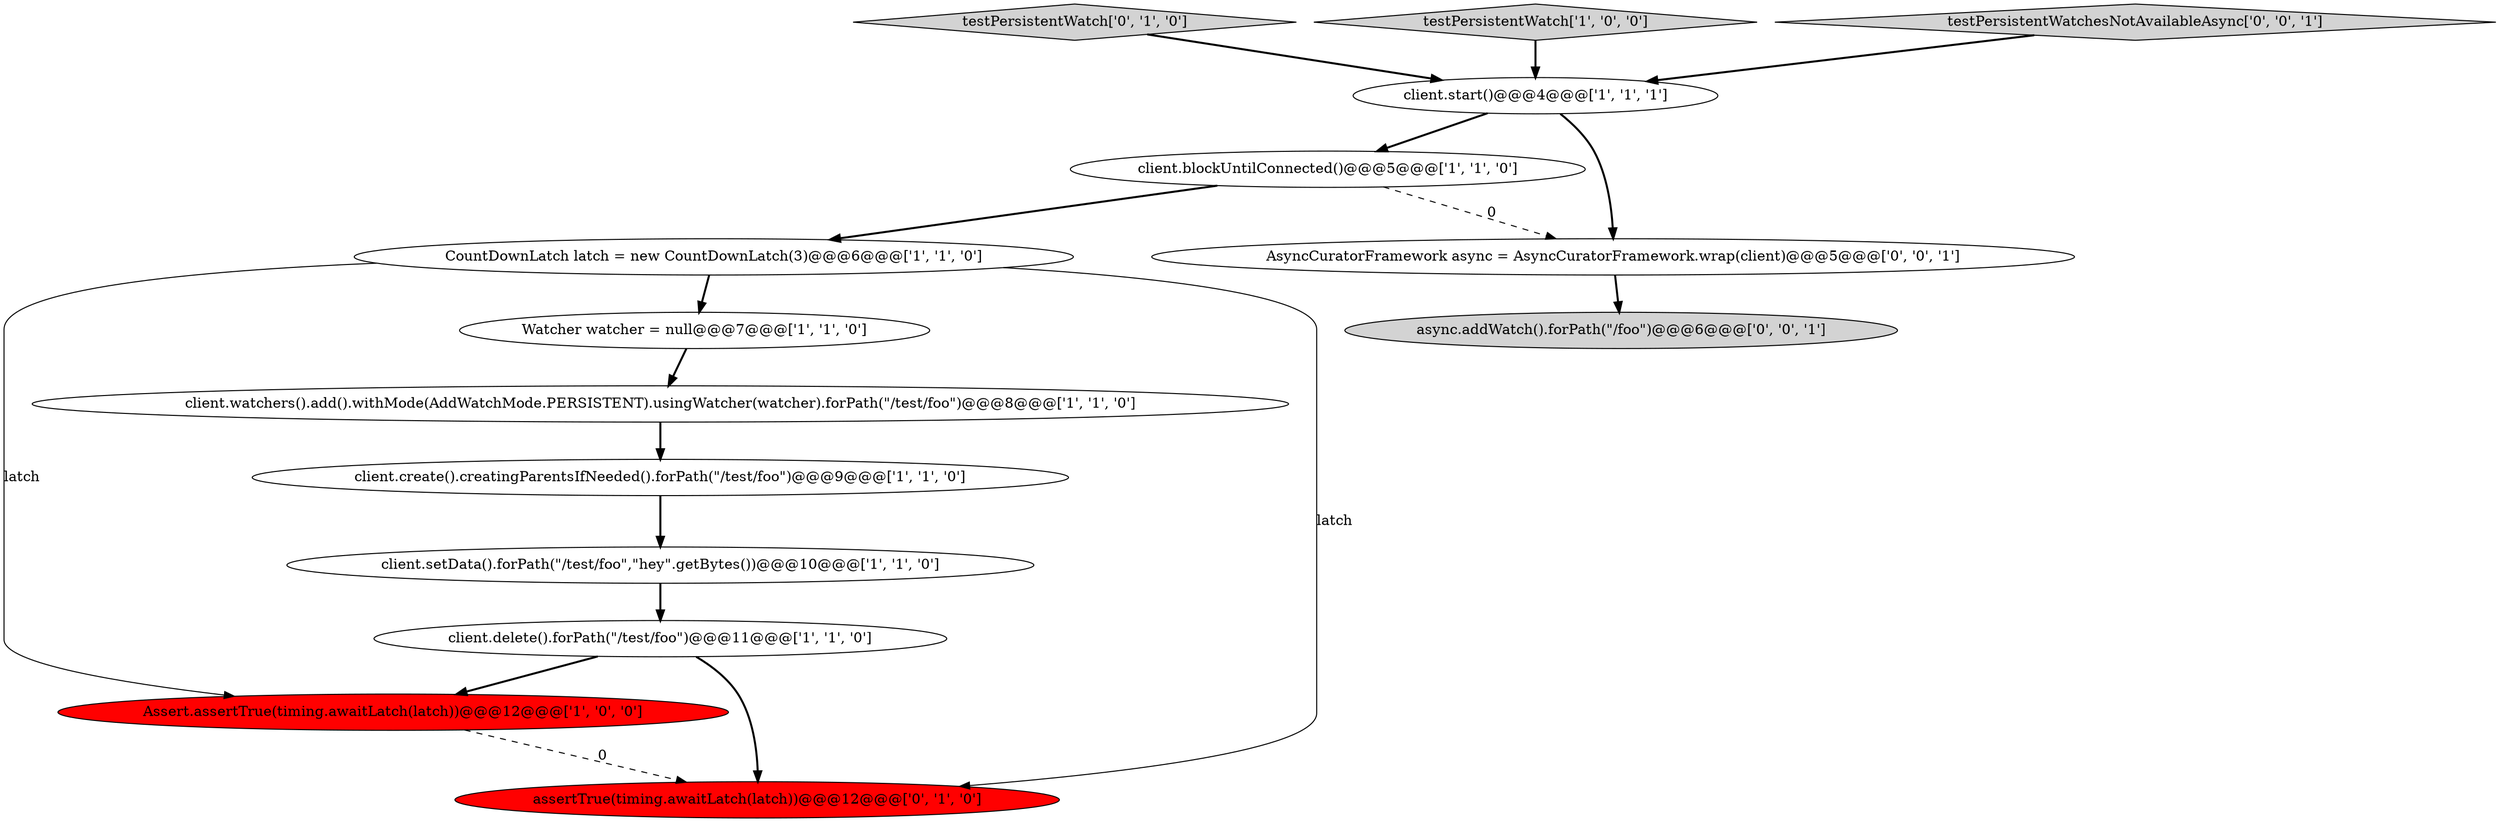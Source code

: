 digraph {
5 [style = filled, label = "client.blockUntilConnected()@@@5@@@['1', '1', '0']", fillcolor = white, shape = ellipse image = "AAA0AAABBB1BBB"];
11 [style = filled, label = "testPersistentWatch['0', '1', '0']", fillcolor = lightgray, shape = diamond image = "AAA0AAABBB2BBB"];
1 [style = filled, label = "testPersistentWatch['1', '0', '0']", fillcolor = lightgray, shape = diamond image = "AAA0AAABBB1BBB"];
6 [style = filled, label = "client.create().creatingParentsIfNeeded().forPath(\"/test/foo\")@@@9@@@['1', '1', '0']", fillcolor = white, shape = ellipse image = "AAA0AAABBB1BBB"];
0 [style = filled, label = "client.setData().forPath(\"/test/foo\",\"hey\".getBytes())@@@10@@@['1', '1', '0']", fillcolor = white, shape = ellipse image = "AAA0AAABBB1BBB"];
12 [style = filled, label = "AsyncCuratorFramework async = AsyncCuratorFramework.wrap(client)@@@5@@@['0', '0', '1']", fillcolor = white, shape = ellipse image = "AAA0AAABBB3BBB"];
9 [style = filled, label = "Assert.assertTrue(timing.awaitLatch(latch))@@@12@@@['1', '0', '0']", fillcolor = red, shape = ellipse image = "AAA1AAABBB1BBB"];
14 [style = filled, label = "async.addWatch().forPath(\"/foo\")@@@6@@@['0', '0', '1']", fillcolor = lightgray, shape = ellipse image = "AAA0AAABBB3BBB"];
2 [style = filled, label = "client.start()@@@4@@@['1', '1', '1']", fillcolor = white, shape = ellipse image = "AAA0AAABBB1BBB"];
13 [style = filled, label = "testPersistentWatchesNotAvailableAsync['0', '0', '1']", fillcolor = lightgray, shape = diamond image = "AAA0AAABBB3BBB"];
3 [style = filled, label = "CountDownLatch latch = new CountDownLatch(3)@@@6@@@['1', '1', '0']", fillcolor = white, shape = ellipse image = "AAA0AAABBB1BBB"];
7 [style = filled, label = "Watcher watcher = null@@@7@@@['1', '1', '0']", fillcolor = white, shape = ellipse image = "AAA0AAABBB1BBB"];
10 [style = filled, label = "assertTrue(timing.awaitLatch(latch))@@@12@@@['0', '1', '0']", fillcolor = red, shape = ellipse image = "AAA1AAABBB2BBB"];
8 [style = filled, label = "client.delete().forPath(\"/test/foo\")@@@11@@@['1', '1', '0']", fillcolor = white, shape = ellipse image = "AAA0AAABBB1BBB"];
4 [style = filled, label = "client.watchers().add().withMode(AddWatchMode.PERSISTENT).usingWatcher(watcher).forPath(\"/test/foo\")@@@8@@@['1', '1', '0']", fillcolor = white, shape = ellipse image = "AAA0AAABBB1BBB"];
5->3 [style = bold, label=""];
3->9 [style = solid, label="latch"];
12->14 [style = bold, label=""];
8->10 [style = bold, label=""];
1->2 [style = bold, label=""];
5->12 [style = dashed, label="0"];
6->0 [style = bold, label=""];
9->10 [style = dashed, label="0"];
7->4 [style = bold, label=""];
3->10 [style = solid, label="latch"];
3->7 [style = bold, label=""];
13->2 [style = bold, label=""];
4->6 [style = bold, label=""];
11->2 [style = bold, label=""];
2->12 [style = bold, label=""];
2->5 [style = bold, label=""];
8->9 [style = bold, label=""];
0->8 [style = bold, label=""];
}
